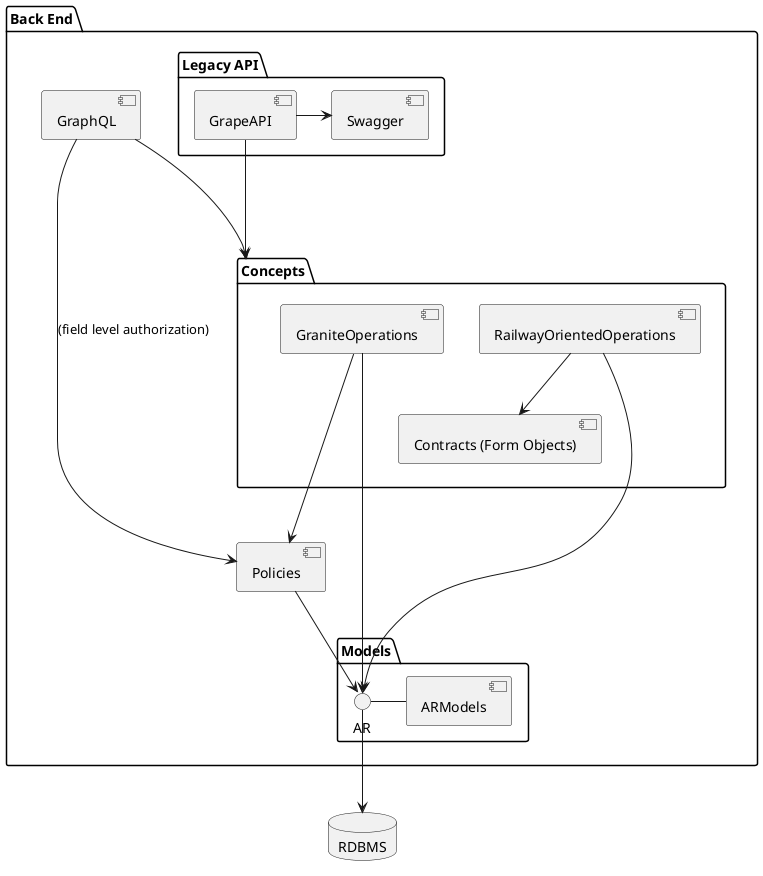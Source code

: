 @startuml

package "Back End" {
  [Policies]

  [GraphQL] ---> [Concepts]
  [GraphQL] -----> [Policies] : (field level authorization)

  package "Legacy API" {
      [GrapeAPI] -> [Swagger]
      [GrapeAPI] ---> [Concepts]
  }

    package "Concepts" {
      [RailwayOrientedOperations]
      [RailwayOrientedOperations] --> [Contracts (Form Objects)]
      [GraniteOperations]
    }

    package "Models" {
      AR - [ARModels]
    }

[GraniteOperations] ---> [Policies]
[Policies] --> AR
}

database "RDBMS" {
}

[RailwayOrientedOperations] ---> AR
[GraniteOperations] ---> AR

AR --> RDBMS

@enduml
